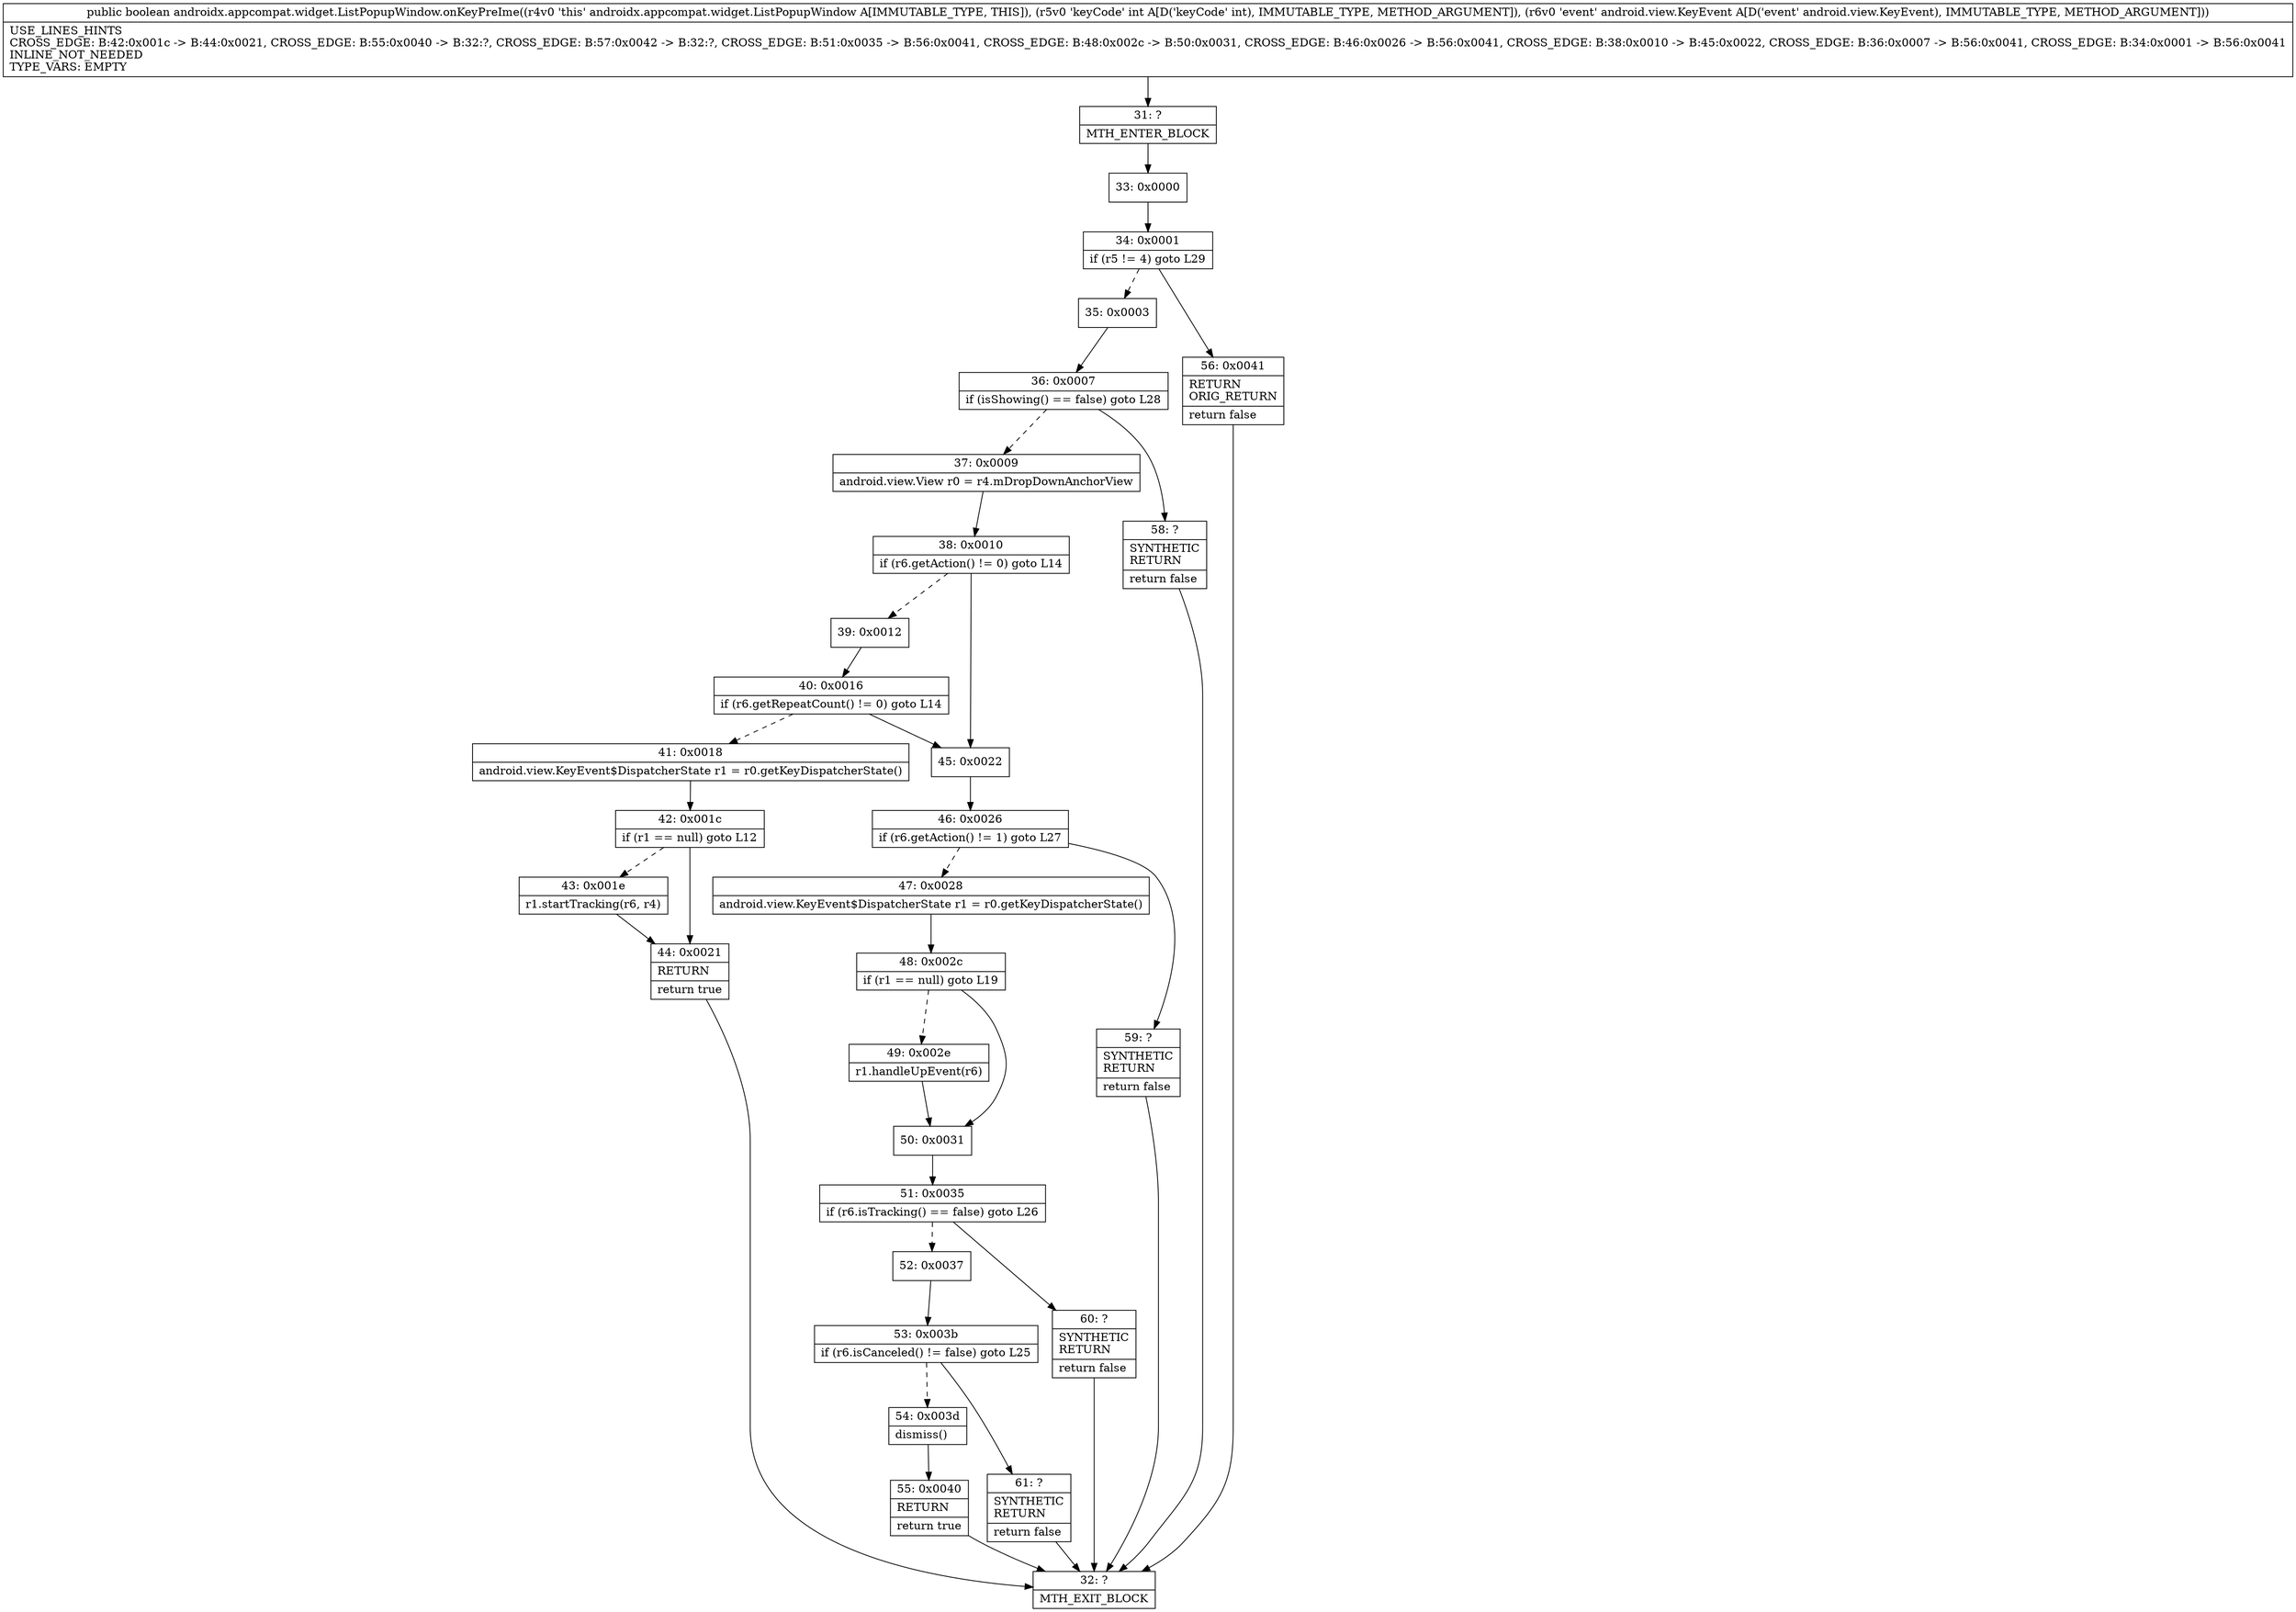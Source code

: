 digraph "CFG forandroidx.appcompat.widget.ListPopupWindow.onKeyPreIme(ILandroid\/view\/KeyEvent;)Z" {
Node_31 [shape=record,label="{31\:\ ?|MTH_ENTER_BLOCK\l}"];
Node_33 [shape=record,label="{33\:\ 0x0000}"];
Node_34 [shape=record,label="{34\:\ 0x0001|if (r5 != 4) goto L29\l}"];
Node_35 [shape=record,label="{35\:\ 0x0003}"];
Node_36 [shape=record,label="{36\:\ 0x0007|if (isShowing() == false) goto L28\l}"];
Node_37 [shape=record,label="{37\:\ 0x0009|android.view.View r0 = r4.mDropDownAnchorView\l}"];
Node_38 [shape=record,label="{38\:\ 0x0010|if (r6.getAction() != 0) goto L14\l}"];
Node_39 [shape=record,label="{39\:\ 0x0012}"];
Node_40 [shape=record,label="{40\:\ 0x0016|if (r6.getRepeatCount() != 0) goto L14\l}"];
Node_41 [shape=record,label="{41\:\ 0x0018|android.view.KeyEvent$DispatcherState r1 = r0.getKeyDispatcherState()\l}"];
Node_42 [shape=record,label="{42\:\ 0x001c|if (r1 == null) goto L12\l}"];
Node_43 [shape=record,label="{43\:\ 0x001e|r1.startTracking(r6, r4)\l}"];
Node_44 [shape=record,label="{44\:\ 0x0021|RETURN\l|return true\l}"];
Node_32 [shape=record,label="{32\:\ ?|MTH_EXIT_BLOCK\l}"];
Node_45 [shape=record,label="{45\:\ 0x0022}"];
Node_46 [shape=record,label="{46\:\ 0x0026|if (r6.getAction() != 1) goto L27\l}"];
Node_47 [shape=record,label="{47\:\ 0x0028|android.view.KeyEvent$DispatcherState r1 = r0.getKeyDispatcherState()\l}"];
Node_48 [shape=record,label="{48\:\ 0x002c|if (r1 == null) goto L19\l}"];
Node_49 [shape=record,label="{49\:\ 0x002e|r1.handleUpEvent(r6)\l}"];
Node_50 [shape=record,label="{50\:\ 0x0031}"];
Node_51 [shape=record,label="{51\:\ 0x0035|if (r6.isTracking() == false) goto L26\l}"];
Node_52 [shape=record,label="{52\:\ 0x0037}"];
Node_53 [shape=record,label="{53\:\ 0x003b|if (r6.isCanceled() != false) goto L25\l}"];
Node_54 [shape=record,label="{54\:\ 0x003d|dismiss()\l}"];
Node_55 [shape=record,label="{55\:\ 0x0040|RETURN\l|return true\l}"];
Node_61 [shape=record,label="{61\:\ ?|SYNTHETIC\lRETURN\l|return false\l}"];
Node_60 [shape=record,label="{60\:\ ?|SYNTHETIC\lRETURN\l|return false\l}"];
Node_59 [shape=record,label="{59\:\ ?|SYNTHETIC\lRETURN\l|return false\l}"];
Node_58 [shape=record,label="{58\:\ ?|SYNTHETIC\lRETURN\l|return false\l}"];
Node_56 [shape=record,label="{56\:\ 0x0041|RETURN\lORIG_RETURN\l|return false\l}"];
MethodNode[shape=record,label="{public boolean androidx.appcompat.widget.ListPopupWindow.onKeyPreIme((r4v0 'this' androidx.appcompat.widget.ListPopupWindow A[IMMUTABLE_TYPE, THIS]), (r5v0 'keyCode' int A[D('keyCode' int), IMMUTABLE_TYPE, METHOD_ARGUMENT]), (r6v0 'event' android.view.KeyEvent A[D('event' android.view.KeyEvent), IMMUTABLE_TYPE, METHOD_ARGUMENT]))  | USE_LINES_HINTS\lCROSS_EDGE: B:42:0x001c \-\> B:44:0x0021, CROSS_EDGE: B:55:0x0040 \-\> B:32:?, CROSS_EDGE: B:57:0x0042 \-\> B:32:?, CROSS_EDGE: B:51:0x0035 \-\> B:56:0x0041, CROSS_EDGE: B:48:0x002c \-\> B:50:0x0031, CROSS_EDGE: B:46:0x0026 \-\> B:56:0x0041, CROSS_EDGE: B:38:0x0010 \-\> B:45:0x0022, CROSS_EDGE: B:36:0x0007 \-\> B:56:0x0041, CROSS_EDGE: B:34:0x0001 \-\> B:56:0x0041\lINLINE_NOT_NEEDED\lTYPE_VARS: EMPTY\l}"];
MethodNode -> Node_31;Node_31 -> Node_33;
Node_33 -> Node_34;
Node_34 -> Node_35[style=dashed];
Node_34 -> Node_56;
Node_35 -> Node_36;
Node_36 -> Node_37[style=dashed];
Node_36 -> Node_58;
Node_37 -> Node_38;
Node_38 -> Node_39[style=dashed];
Node_38 -> Node_45;
Node_39 -> Node_40;
Node_40 -> Node_41[style=dashed];
Node_40 -> Node_45;
Node_41 -> Node_42;
Node_42 -> Node_43[style=dashed];
Node_42 -> Node_44;
Node_43 -> Node_44;
Node_44 -> Node_32;
Node_45 -> Node_46;
Node_46 -> Node_47[style=dashed];
Node_46 -> Node_59;
Node_47 -> Node_48;
Node_48 -> Node_49[style=dashed];
Node_48 -> Node_50;
Node_49 -> Node_50;
Node_50 -> Node_51;
Node_51 -> Node_52[style=dashed];
Node_51 -> Node_60;
Node_52 -> Node_53;
Node_53 -> Node_54[style=dashed];
Node_53 -> Node_61;
Node_54 -> Node_55;
Node_55 -> Node_32;
Node_61 -> Node_32;
Node_60 -> Node_32;
Node_59 -> Node_32;
Node_58 -> Node_32;
Node_56 -> Node_32;
}

